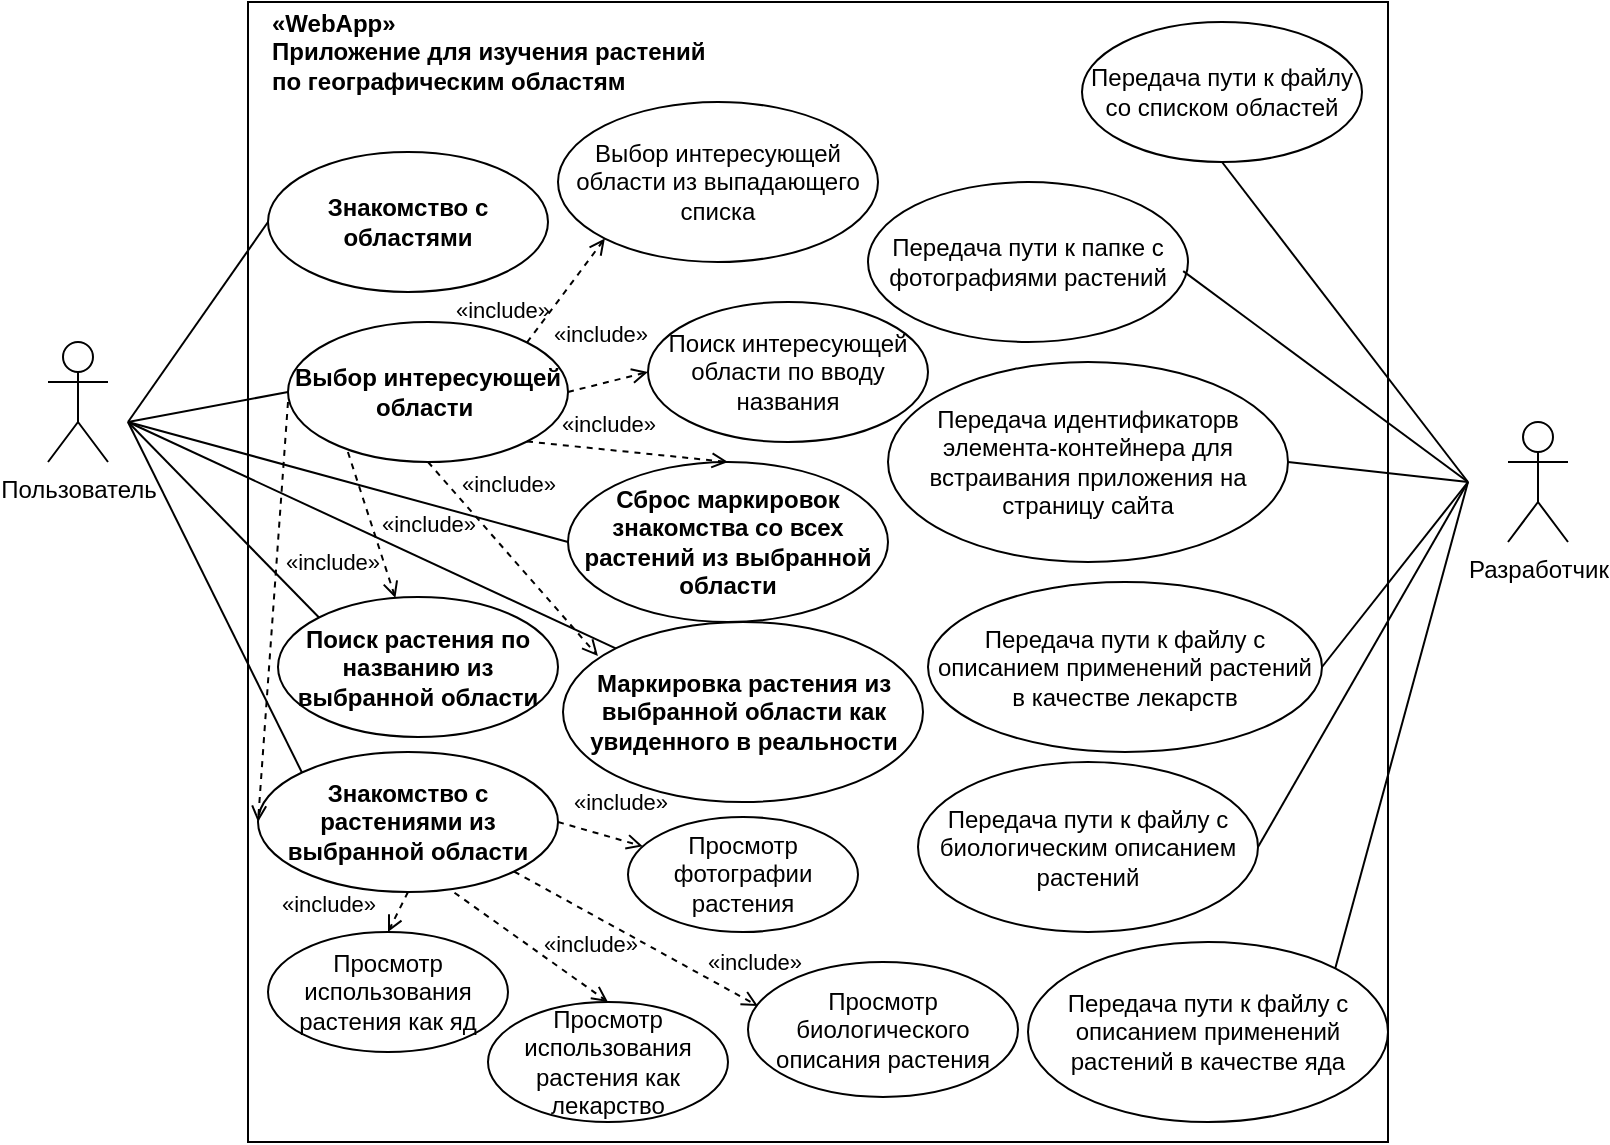 <mxfile version="22.0.2" type="device">
  <diagram name="Page-1" id="929967ad-93f9-6ef4-fab6-5d389245f69c">
    <mxGraphModel dx="1418" dy="828" grid="1" gridSize="10" guides="1" tooltips="1" connect="1" arrows="1" fold="1" page="1" pageScale="1.5" pageWidth="1169" pageHeight="826" background="none" math="0" shadow="0">
      <root>
        <mxCell id="0" style=";html=1;" />
        <mxCell id="1" style=";html=1;" parent="0" />
        <mxCell id="vT6b_c9rovpt_9E858hW-1" value="" style="whiteSpace=wrap;html=1;aspect=fixed;" parent="1" vertex="1">
          <mxGeometry x="130" width="570" height="570" as="geometry" />
        </mxCell>
        <mxCell id="vT6b_c9rovpt_9E858hW-5" value="Пользователь" style="shape=umlActor;verticalLabelPosition=bottom;verticalAlign=top;html=1;" parent="1" vertex="1">
          <mxGeometry x="30" y="170" width="30" height="60" as="geometry" />
        </mxCell>
        <mxCell id="vT6b_c9rovpt_9E858hW-6" value="&lt;b&gt;«WebApp» &lt;br&gt;Приложение для изучения растений по географическим областям&lt;/b&gt;" style="text;html=1;strokeColor=none;fillColor=none;align=left;verticalAlign=middle;whiteSpace=wrap;rounded=0;" parent="1" vertex="1">
          <mxGeometry x="140" y="10" width="220" height="30" as="geometry" />
        </mxCell>
        <mxCell id="vT6b_c9rovpt_9E858hW-18" value="&lt;b style=&quot;border-color: var(--border-color);&quot;&gt;Знакомство с областями&lt;/b&gt;" style="ellipse;whiteSpace=wrap;html=1;" parent="1" vertex="1">
          <mxGeometry x="140" y="75" width="140" height="70" as="geometry" />
        </mxCell>
        <mxCell id="vT6b_c9rovpt_9E858hW-20" value="&lt;b style=&quot;border-color: var(--border-color);&quot;&gt;Выбор интересующей области&lt;/b&gt;&amp;nbsp;" style="ellipse;whiteSpace=wrap;html=1;" parent="1" vertex="1">
          <mxGeometry x="150" y="160" width="140" height="70" as="geometry" />
        </mxCell>
        <mxCell id="vT6b_c9rovpt_9E858hW-21" value="Поиск интересующей области по вводу названия" style="ellipse;whiteSpace=wrap;html=1;" parent="1" vertex="1">
          <mxGeometry x="330" y="150" width="140" height="70" as="geometry" />
        </mxCell>
        <mxCell id="vT6b_c9rovpt_9E858hW-22" value="Выбор интересующей области из выпадающего списка" style="ellipse;whiteSpace=wrap;html=1;" parent="1" vertex="1">
          <mxGeometry x="285" y="50" width="160" height="80" as="geometry" />
        </mxCell>
        <mxCell id="vT6b_c9rovpt_9E858hW-23" value="&lt;b style=&quot;border-color: var(--border-color);&quot;&gt;Знакомство с растениями из выбранной области&lt;/b&gt;" style="ellipse;whiteSpace=wrap;html=1;" parent="1" vertex="1">
          <mxGeometry x="135" y="375" width="150" height="70" as="geometry" />
        </mxCell>
        <mxCell id="vT6b_c9rovpt_9E858hW-24" value="&lt;b&gt;Сброс маркировок знакомства со всех растений из выбранной области&lt;/b&gt;" style="ellipse;whiteSpace=wrap;html=1;" parent="1" vertex="1">
          <mxGeometry x="290" y="230" width="160" height="80" as="geometry" />
        </mxCell>
        <mxCell id="vT6b_c9rovpt_9E858hW-25" value="&lt;b style=&quot;border-color: var(--border-color);&quot;&gt;Маркировка растения из выбранной области как увиденного в реальности&lt;/b&gt;" style="ellipse;whiteSpace=wrap;html=1;" parent="1" vertex="1">
          <mxGeometry x="287.5" y="310" width="180" height="90" as="geometry" />
        </mxCell>
        <mxCell id="vT6b_c9rovpt_9E858hW-29" value="" style="endArrow=none;html=1;rounded=0;entryX=0;entryY=0.5;entryDx=0;entryDy=0;" parent="1" target="vT6b_c9rovpt_9E858hW-18" edge="1">
          <mxGeometry width="50" height="50" relative="1" as="geometry">
            <mxPoint x="70" y="210" as="sourcePoint" />
            <mxPoint x="460" y="270" as="targetPoint" />
          </mxGeometry>
        </mxCell>
        <mxCell id="vT6b_c9rovpt_9E858hW-30" value="" style="endArrow=none;html=1;rounded=0;entryX=0;entryY=0.5;entryDx=0;entryDy=0;" parent="1" target="vT6b_c9rovpt_9E858hW-20" edge="1">
          <mxGeometry width="50" height="50" relative="1" as="geometry">
            <mxPoint x="70" y="210" as="sourcePoint" />
            <mxPoint x="460" y="270" as="targetPoint" />
          </mxGeometry>
        </mxCell>
        <mxCell id="vT6b_c9rovpt_9E858hW-31" value="" style="endArrow=none;html=1;rounded=0;entryX=0;entryY=0;entryDx=0;entryDy=0;" parent="1" target="vT6b_c9rovpt_9E858hW-23" edge="1">
          <mxGeometry width="50" height="50" relative="1" as="geometry">
            <mxPoint x="70" y="210" as="sourcePoint" />
            <mxPoint x="460" y="270" as="targetPoint" />
          </mxGeometry>
        </mxCell>
        <mxCell id="vT6b_c9rovpt_9E858hW-32" value="" style="endArrow=none;html=1;rounded=0;entryX=0;entryY=0;entryDx=0;entryDy=0;" parent="1" target="vT6b_c9rovpt_9E858hW-25" edge="1">
          <mxGeometry width="50" height="50" relative="1" as="geometry">
            <mxPoint x="70" y="210" as="sourcePoint" />
            <mxPoint x="460" y="270" as="targetPoint" />
          </mxGeometry>
        </mxCell>
        <mxCell id="vT6b_c9rovpt_9E858hW-33" value="&lt;b style=&quot;border-color: var(--border-color);&quot;&gt;Поиск растения по названию из выбранной области&lt;/b&gt;" style="ellipse;whiteSpace=wrap;html=1;" parent="1" vertex="1">
          <mxGeometry x="145" y="297.5" width="140" height="70" as="geometry" />
        </mxCell>
        <mxCell id="vT6b_c9rovpt_9E858hW-35" value="" style="endArrow=none;html=1;rounded=0;exitX=0;exitY=0;exitDx=0;exitDy=0;" parent="1" source="vT6b_c9rovpt_9E858hW-33" edge="1">
          <mxGeometry width="50" height="50" relative="1" as="geometry">
            <mxPoint x="410" y="320" as="sourcePoint" />
            <mxPoint x="70" y="210" as="targetPoint" />
          </mxGeometry>
        </mxCell>
        <mxCell id="vT6b_c9rovpt_9E858hW-36" value="" style="endArrow=none;html=1;rounded=0;entryX=0;entryY=0.5;entryDx=0;entryDy=0;" parent="1" target="vT6b_c9rovpt_9E858hW-24" edge="1">
          <mxGeometry width="50" height="50" relative="1" as="geometry">
            <mxPoint x="70" y="210" as="sourcePoint" />
            <mxPoint x="460" y="270" as="targetPoint" />
          </mxGeometry>
        </mxCell>
        <mxCell id="vT6b_c9rovpt_9E858hW-37" value="Разработчик" style="shape=umlActor;verticalLabelPosition=bottom;verticalAlign=top;html=1;outlineConnect=0;" parent="1" vertex="1">
          <mxGeometry x="760" y="210" width="30" height="60" as="geometry" />
        </mxCell>
        <mxCell id="vT6b_c9rovpt_9E858hW-38" value="Передача пути к файлу со списком областей" style="ellipse;whiteSpace=wrap;html=1;" parent="1" vertex="1">
          <mxGeometry x="547" y="10" width="140" height="70" as="geometry" />
        </mxCell>
        <mxCell id="vT6b_c9rovpt_9E858hW-39" value="Передача пути к папке с фотографиями растений" style="ellipse;whiteSpace=wrap;html=1;" parent="1" vertex="1">
          <mxGeometry x="440" y="90" width="160" height="80" as="geometry" />
        </mxCell>
        <mxCell id="vT6b_c9rovpt_9E858hW-40" value="Передача пути к файлу с биологическим описанием растений" style="ellipse;whiteSpace=wrap;html=1;" parent="1" vertex="1">
          <mxGeometry x="465" y="380" width="170" height="85" as="geometry" />
        </mxCell>
        <mxCell id="vT6b_c9rovpt_9E858hW-41" value="Передача пути к файлу с описанием применений растений в качестве лекарств" style="ellipse;whiteSpace=wrap;html=1;" parent="1" vertex="1">
          <mxGeometry x="470" y="290" width="197" height="85" as="geometry" />
        </mxCell>
        <mxCell id="vT6b_c9rovpt_9E858hW-42" value="Передача пути к файлу с описанием применений растений в качестве яда" style="ellipse;whiteSpace=wrap;html=1;" parent="1" vertex="1">
          <mxGeometry x="520" y="470" width="180" height="90" as="geometry" />
        </mxCell>
        <mxCell id="vT6b_c9rovpt_9E858hW-43" value="Передача идентификаторв элемента-контейнера для встраивания приложения на страницу сайта" style="ellipse;whiteSpace=wrap;html=1;" parent="1" vertex="1">
          <mxGeometry x="450" y="180" width="200" height="100" as="geometry" />
        </mxCell>
        <mxCell id="vT6b_c9rovpt_9E858hW-46" value="" style="endArrow=none;html=1;rounded=0;entryX=0.5;entryY=1;entryDx=0;entryDy=0;" parent="1" target="vT6b_c9rovpt_9E858hW-38" edge="1">
          <mxGeometry width="50" height="50" relative="1" as="geometry">
            <mxPoint x="740" y="240" as="sourcePoint" />
            <mxPoint x="510" y="90" as="targetPoint" />
          </mxGeometry>
        </mxCell>
        <mxCell id="vT6b_c9rovpt_9E858hW-47" value="" style="endArrow=none;html=1;rounded=0;exitX=1;exitY=0.5;exitDx=0;exitDy=0;" parent="1" source="vT6b_c9rovpt_9E858hW-43" edge="1">
          <mxGeometry width="50" height="50" relative="1" as="geometry">
            <mxPoint x="460" y="300" as="sourcePoint" />
            <mxPoint x="740" y="240" as="targetPoint" />
          </mxGeometry>
        </mxCell>
        <mxCell id="vT6b_c9rovpt_9E858hW-48" value="" style="endArrow=none;html=1;rounded=0;exitX=1;exitY=0.5;exitDx=0;exitDy=0;" parent="1" source="vT6b_c9rovpt_9E858hW-40" edge="1">
          <mxGeometry width="50" height="50" relative="1" as="geometry">
            <mxPoint x="460" y="390" as="sourcePoint" />
            <mxPoint x="740" y="240" as="targetPoint" />
          </mxGeometry>
        </mxCell>
        <mxCell id="vT6b_c9rovpt_9E858hW-49" value="" style="endArrow=none;html=1;rounded=0;exitX=1;exitY=0.5;exitDx=0;exitDy=0;" parent="1" source="vT6b_c9rovpt_9E858hW-41" edge="1">
          <mxGeometry width="50" height="50" relative="1" as="geometry">
            <mxPoint x="460" y="390" as="sourcePoint" />
            <mxPoint x="740" y="240" as="targetPoint" />
          </mxGeometry>
        </mxCell>
        <mxCell id="vT6b_c9rovpt_9E858hW-50" value="" style="endArrow=none;html=1;rounded=0;exitX=1;exitY=0;exitDx=0;exitDy=0;" parent="1" source="vT6b_c9rovpt_9E858hW-42" edge="1">
          <mxGeometry width="50" height="50" relative="1" as="geometry">
            <mxPoint x="460" y="420" as="sourcePoint" />
            <mxPoint x="740" y="240" as="targetPoint" />
          </mxGeometry>
        </mxCell>
        <mxCell id="vT6b_c9rovpt_9E858hW-51" value="" style="endArrow=none;html=1;rounded=0;entryX=0.985;entryY=0.557;entryDx=0;entryDy=0;entryPerimeter=0;" parent="1" target="vT6b_c9rovpt_9E858hW-39" edge="1">
          <mxGeometry width="50" height="50" relative="1" as="geometry">
            <mxPoint x="740" y="240" as="sourcePoint" />
            <mxPoint x="510" y="170" as="targetPoint" />
          </mxGeometry>
        </mxCell>
        <mxCell id="vT6b_c9rovpt_9E858hW-52" value="Просмотр фотографии растения" style="ellipse;whiteSpace=wrap;html=1;" parent="1" vertex="1">
          <mxGeometry x="320" y="407.5" width="115" height="57.5" as="geometry" />
        </mxCell>
        <mxCell id="vT6b_c9rovpt_9E858hW-53" value="Просмотр биологического описания растения" style="ellipse;whiteSpace=wrap;html=1;" parent="1" vertex="1">
          <mxGeometry x="380" y="480" width="135" height="67.5" as="geometry" />
        </mxCell>
        <mxCell id="vT6b_c9rovpt_9E858hW-54" value="Просмотр использования растения как лекарство" style="ellipse;whiteSpace=wrap;html=1;" parent="1" vertex="1">
          <mxGeometry x="250" y="500" width="120" height="60" as="geometry" />
        </mxCell>
        <mxCell id="vT6b_c9rovpt_9E858hW-55" value="Просмотр использования растения как яд" style="ellipse;whiteSpace=wrap;html=1;" parent="1" vertex="1">
          <mxGeometry x="140" y="465" width="120" height="60" as="geometry" />
        </mxCell>
        <mxCell id="vT6b_c9rovpt_9E858hW-58" value="«include»" style="edgeStyle=none;html=1;endArrow=open;verticalAlign=bottom;dashed=1;labelBackgroundColor=none;rounded=0;entryX=0;entryY=1;entryDx=0;entryDy=0;exitX=1;exitY=0;exitDx=0;exitDy=0;" parent="1" source="vT6b_c9rovpt_9E858hW-20" target="vT6b_c9rovpt_9E858hW-22" edge="1">
          <mxGeometry x="-1" y="14" width="160" relative="1" as="geometry">
            <mxPoint x="360" y="310" as="sourcePoint" />
            <mxPoint x="520" y="310" as="targetPoint" />
            <mxPoint x="-1" y="1" as="offset" />
          </mxGeometry>
        </mxCell>
        <mxCell id="vT6b_c9rovpt_9E858hW-59" value="«include»" style="edgeStyle=none;html=1;endArrow=open;verticalAlign=bottom;dashed=1;labelBackgroundColor=none;rounded=0;entryX=0;entryY=0.5;entryDx=0;entryDy=0;exitX=1;exitY=0.5;exitDx=0;exitDy=0;" parent="1" source="vT6b_c9rovpt_9E858hW-20" target="vT6b_c9rovpt_9E858hW-21" edge="1">
          <mxGeometry x="0.004" y="15" width="160" relative="1" as="geometry">
            <mxPoint x="360" y="310" as="sourcePoint" />
            <mxPoint x="520" y="310" as="targetPoint" />
            <mxPoint as="offset" />
          </mxGeometry>
        </mxCell>
        <mxCell id="vT6b_c9rovpt_9E858hW-60" value="«include»" style="edgeStyle=none;html=1;endArrow=open;verticalAlign=bottom;dashed=1;labelBackgroundColor=none;rounded=0;exitX=1;exitY=0.5;exitDx=0;exitDy=0;" parent="1" source="vT6b_c9rovpt_9E858hW-23" target="vT6b_c9rovpt_9E858hW-52" edge="1">
          <mxGeometry x="0.337" y="10" width="160" relative="1" as="geometry">
            <mxPoint x="360" y="310" as="sourcePoint" />
            <mxPoint x="520" y="310" as="targetPoint" />
            <mxPoint as="offset" />
          </mxGeometry>
        </mxCell>
        <mxCell id="vT6b_c9rovpt_9E858hW-61" value="«include»" style="edgeStyle=none;html=1;endArrow=open;verticalAlign=bottom;dashed=1;labelBackgroundColor=none;rounded=0;exitX=1;exitY=1;exitDx=0;exitDy=0;entryX=0.037;entryY=0.326;entryDx=0;entryDy=0;entryPerimeter=0;" parent="1" source="vT6b_c9rovpt_9E858hW-23" target="vT6b_c9rovpt_9E858hW-53" edge="1">
          <mxGeometry x="0.89" y="9" width="160" relative="1" as="geometry">
            <mxPoint x="360" y="310" as="sourcePoint" />
            <mxPoint x="520" y="310" as="targetPoint" />
            <mxPoint y="-1" as="offset" />
          </mxGeometry>
        </mxCell>
        <mxCell id="vT6b_c9rovpt_9E858hW-62" value="«include»" style="edgeStyle=none;html=1;endArrow=open;verticalAlign=bottom;dashed=1;labelBackgroundColor=none;rounded=0;exitX=0.655;exitY=1.005;exitDx=0;exitDy=0;exitPerimeter=0;entryX=0.5;entryY=0;entryDx=0;entryDy=0;" parent="1" source="vT6b_c9rovpt_9E858hW-23" target="vT6b_c9rovpt_9E858hW-54" edge="1">
          <mxGeometry x="0.589" y="11" width="160" relative="1" as="geometry">
            <mxPoint x="360" y="310" as="sourcePoint" />
            <mxPoint x="520" y="310" as="targetPoint" />
            <mxPoint as="offset" />
          </mxGeometry>
        </mxCell>
        <mxCell id="vT6b_c9rovpt_9E858hW-63" value="«include»" style="edgeStyle=none;html=1;endArrow=open;verticalAlign=bottom;dashed=1;labelBackgroundColor=none;rounded=0;exitX=0.5;exitY=1;exitDx=0;exitDy=0;entryX=0.5;entryY=0;entryDx=0;entryDy=0;" parent="1" source="vT6b_c9rovpt_9E858hW-23" target="vT6b_c9rovpt_9E858hW-55" edge="1">
          <mxGeometry x="1" y="-30" width="160" relative="1" as="geometry">
            <mxPoint x="360" y="310" as="sourcePoint" />
            <mxPoint x="520" y="310" as="targetPoint" />
            <mxPoint x="-3" y="8" as="offset" />
          </mxGeometry>
        </mxCell>
        <mxCell id="hFDyzH3SfQyi7N7eO2xq-5" value="«include»" style="edgeStyle=none;html=1;endArrow=open;verticalAlign=bottom;dashed=1;labelBackgroundColor=none;rounded=0;exitX=0.214;exitY=0.929;exitDx=0;exitDy=0;exitPerimeter=0;" edge="1" parent="1" source="vT6b_c9rovpt_9E858hW-20" target="vT6b_c9rovpt_9E858hW-33">
          <mxGeometry x="0.438" y="24" width="160" relative="1" as="geometry">
            <mxPoint x="279" y="180" as="sourcePoint" />
            <mxPoint x="313" y="143" as="targetPoint" />
            <mxPoint as="offset" />
          </mxGeometry>
        </mxCell>
        <mxCell id="hFDyzH3SfQyi7N7eO2xq-6" value="«include»" style="edgeStyle=none;html=1;endArrow=open;verticalAlign=bottom;dashed=1;labelBackgroundColor=none;rounded=0;exitX=1;exitY=1;exitDx=0;exitDy=0;entryX=0.5;entryY=0;entryDx=0;entryDy=0;" edge="1" parent="1" source="vT6b_c9rovpt_9E858hW-20" target="vT6b_c9rovpt_9E858hW-24">
          <mxGeometry x="-0.202" y="4" width="160" relative="1" as="geometry">
            <mxPoint x="230" y="240" as="sourcePoint" />
            <mxPoint x="223" y="308" as="targetPoint" />
            <mxPoint as="offset" />
          </mxGeometry>
        </mxCell>
        <mxCell id="hFDyzH3SfQyi7N7eO2xq-7" value="«include»" style="edgeStyle=none;html=1;endArrow=open;verticalAlign=bottom;dashed=1;labelBackgroundColor=none;rounded=0;entryX=0;entryY=0.5;entryDx=0;entryDy=0;" edge="1" parent="1" target="vT6b_c9rovpt_9E858hW-23">
          <mxGeometry x="-0.169" y="28" width="160" relative="1" as="geometry">
            <mxPoint x="150" y="200" as="sourcePoint" />
            <mxPoint x="350" y="230" as="targetPoint" />
            <mxPoint as="offset" />
          </mxGeometry>
        </mxCell>
        <mxCell id="hFDyzH3SfQyi7N7eO2xq-8" value="«include»" style="edgeStyle=none;html=1;endArrow=open;verticalAlign=bottom;dashed=1;labelBackgroundColor=none;rounded=0;exitX=0.5;exitY=1;exitDx=0;exitDy=0;entryX=0.097;entryY=0.189;entryDx=0;entryDy=0;entryPerimeter=0;" edge="1" parent="1" source="vT6b_c9rovpt_9E858hW-20" target="vT6b_c9rovpt_9E858hW-25">
          <mxGeometry x="-0.358" y="17" width="160" relative="1" as="geometry">
            <mxPoint x="230" y="240" as="sourcePoint" />
            <mxPoint x="227" y="308" as="targetPoint" />
            <mxPoint as="offset" />
          </mxGeometry>
        </mxCell>
      </root>
    </mxGraphModel>
  </diagram>
</mxfile>
